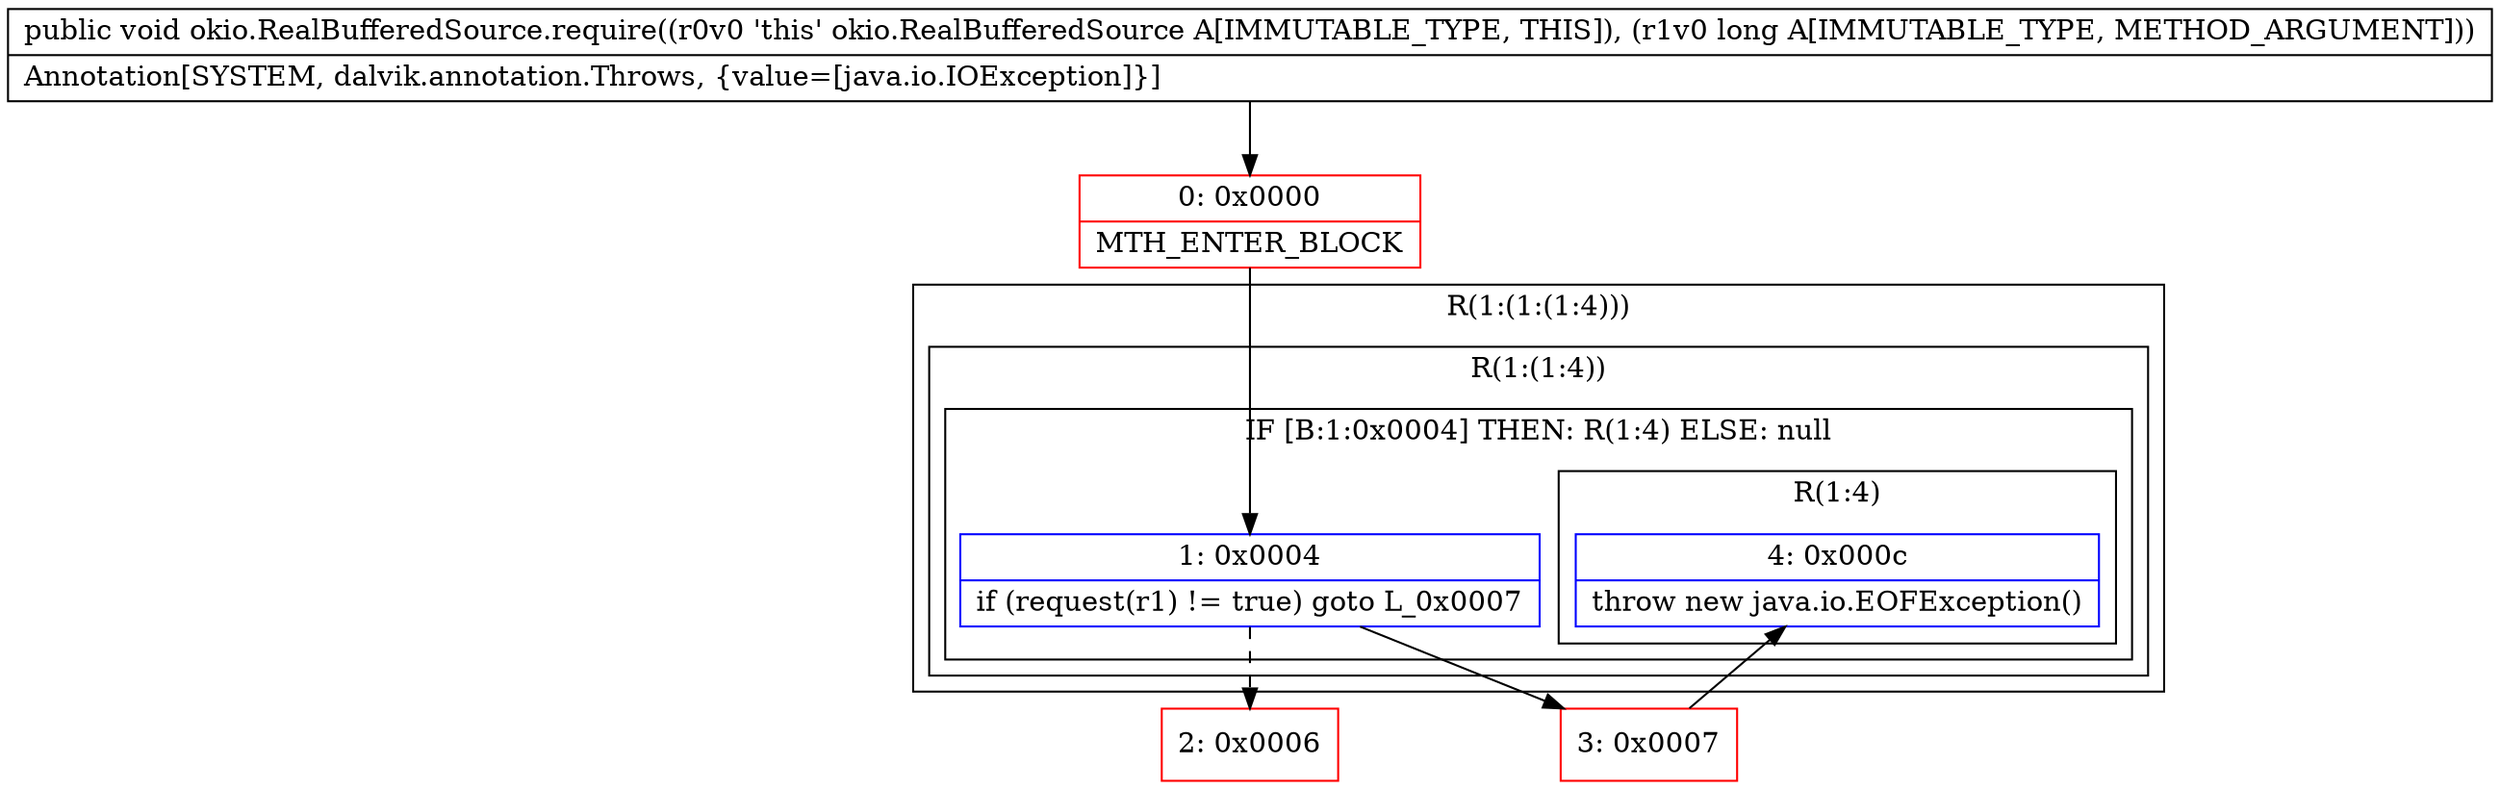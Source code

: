 digraph "CFG forokio.RealBufferedSource.require(J)V" {
subgraph cluster_Region_1134212063 {
label = "R(1:(1:(1:4)))";
node [shape=record,color=blue];
subgraph cluster_Region_1430397276 {
label = "R(1:(1:4))";
node [shape=record,color=blue];
subgraph cluster_IfRegion_1573188264 {
label = "IF [B:1:0x0004] THEN: R(1:4) ELSE: null";
node [shape=record,color=blue];
Node_1 [shape=record,label="{1\:\ 0x0004|if (request(r1) != true) goto L_0x0007\l}"];
subgraph cluster_Region_1259753377 {
label = "R(1:4)";
node [shape=record,color=blue];
Node_4 [shape=record,label="{4\:\ 0x000c|throw new java.io.EOFException()\l}"];
}
}
}
}
Node_0 [shape=record,color=red,label="{0\:\ 0x0000|MTH_ENTER_BLOCK\l}"];
Node_2 [shape=record,color=red,label="{2\:\ 0x0006}"];
Node_3 [shape=record,color=red,label="{3\:\ 0x0007}"];
MethodNode[shape=record,label="{public void okio.RealBufferedSource.require((r0v0 'this' okio.RealBufferedSource A[IMMUTABLE_TYPE, THIS]), (r1v0 long A[IMMUTABLE_TYPE, METHOD_ARGUMENT]))  | Annotation[SYSTEM, dalvik.annotation.Throws, \{value=[java.io.IOException]\}]\l}"];
MethodNode -> Node_0;
Node_1 -> Node_2[style=dashed];
Node_1 -> Node_3;
Node_0 -> Node_1;
Node_3 -> Node_4;
}

